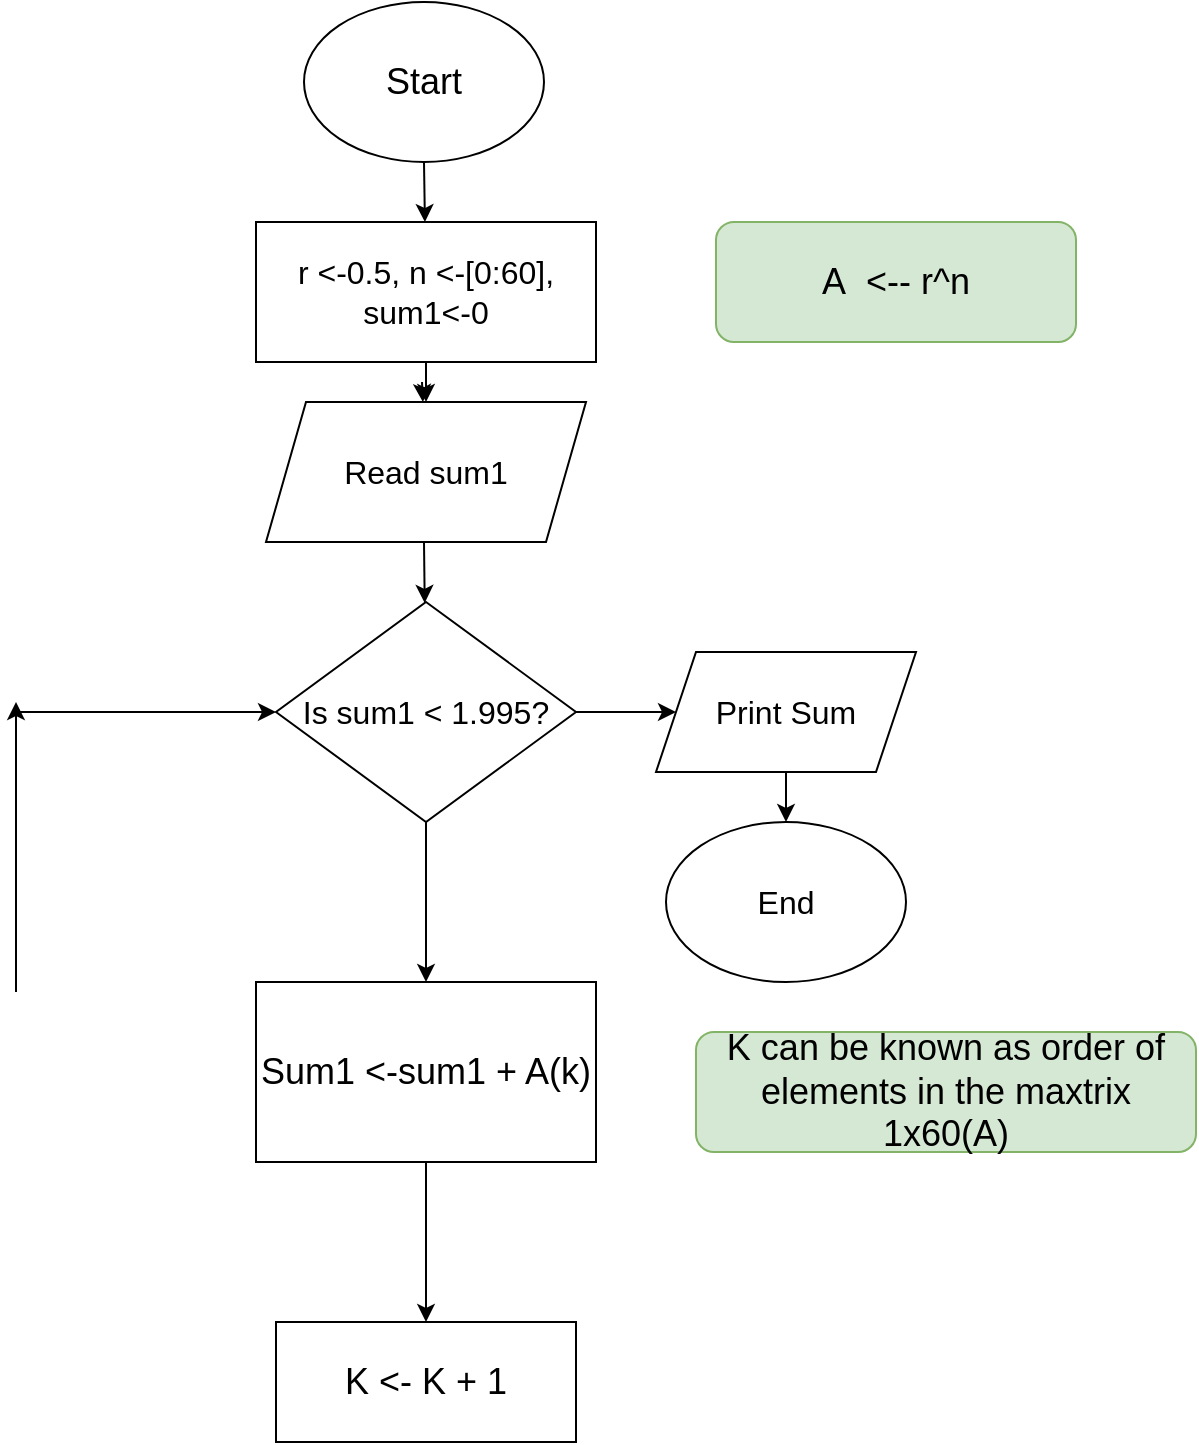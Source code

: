 <mxfile version="13.7.3" type="github">
  <diagram id="JvSfBq5KvNLxx1vOSjJO" name="Page-1">
    <mxGraphModel dx="1038" dy="585" grid="1" gridSize="10" guides="1" tooltips="1" connect="1" arrows="1" fold="1" page="1" pageScale="1" pageWidth="827" pageHeight="1169" math="0" shadow="0">
      <root>
        <mxCell id="0" />
        <mxCell id="1" parent="0" />
        <object label="&lt;font style=&quot;font-size: 18px&quot;&gt;&lt;font&gt;Star&lt;/font&gt;t&lt;/font&gt;" Start="" id="a6H54nHcvBli1Nq9G8E5-1">
          <mxCell style="ellipse;whiteSpace=wrap;html=1;" parent="1" vertex="1">
            <mxGeometry x="354" y="10" width="120" height="80" as="geometry" />
          </mxCell>
        </object>
        <mxCell id="a6H54nHcvBli1Nq9G8E5-2" value="" style="endArrow=classic;html=1;exitX=0.5;exitY=1;exitDx=0;exitDy=0;" parent="1" source="a6H54nHcvBli1Nq9G8E5-1" target="a6H54nHcvBli1Nq9G8E5-3" edge="1">
          <mxGeometry width="50" height="50" relative="1" as="geometry">
            <mxPoint x="414" y="110" as="sourcePoint" />
            <mxPoint x="414" y="160" as="targetPoint" />
          </mxGeometry>
        </mxCell>
        <mxCell id="a6H54nHcvBli1Nq9G8E5-9" value="" style="edgeStyle=orthogonalEdgeStyle;rounded=0;orthogonalLoop=1;jettySize=auto;html=1;exitX=0.5;exitY=1;exitDx=0;exitDy=0;" parent="1" source="a6H54nHcvBli1Nq9G8E5-3" target="a6H54nHcvBli1Nq9G8E5-5" edge="1">
          <mxGeometry relative="1" as="geometry">
            <Array as="points">
              <mxPoint x="415" y="190" />
            </Array>
          </mxGeometry>
        </mxCell>
        <mxCell id="a6H54nHcvBli1Nq9G8E5-3" value="&lt;font size=&quot;3&quot;&gt;r &amp;lt;-0.5, n &amp;lt;-[0:60], sum1&amp;lt;-0&lt;/font&gt;" style="rounded=0;whiteSpace=wrap;html=1;" parent="1" vertex="1">
          <mxGeometry x="330" y="120" width="170" height="70" as="geometry" />
        </mxCell>
        <mxCell id="a6H54nHcvBli1Nq9G8E5-4" value="" style="endArrow=classic;html=1;" parent="1" target="a6H54nHcvBli1Nq9G8E5-5" edge="1">
          <mxGeometry width="50" height="50" relative="1" as="geometry">
            <mxPoint x="413" y="200" as="sourcePoint" />
            <mxPoint x="413" y="240" as="targetPoint" />
            <Array as="points" />
          </mxGeometry>
        </mxCell>
        <mxCell id="a6H54nHcvBli1Nq9G8E5-5" value="&lt;font size=&quot;3&quot;&gt;Read sum1&lt;/font&gt;" style="shape=parallelogram;perimeter=parallelogramPerimeter;whiteSpace=wrap;html=1;fixedSize=1;" parent="1" vertex="1">
          <mxGeometry x="335" y="210" width="160" height="70" as="geometry" />
        </mxCell>
        <mxCell id="a6H54nHcvBli1Nq9G8E5-7" value="" style="endArrow=classic;html=1;" parent="1" target="a6H54nHcvBli1Nq9G8E5-8" edge="1">
          <mxGeometry width="50" height="50" relative="1" as="geometry">
            <mxPoint x="414" y="280" as="sourcePoint" />
            <mxPoint x="414" y="330" as="targetPoint" />
          </mxGeometry>
        </mxCell>
        <mxCell id="a6H54nHcvBli1Nq9G8E5-8" value="&lt;font size=&quot;3&quot;&gt;Is sum1 &amp;lt; 1.995?&lt;/font&gt;" style="rhombus;whiteSpace=wrap;html=1;" parent="1" vertex="1">
          <mxGeometry x="340" y="310" width="150" height="110" as="geometry" />
        </mxCell>
        <mxCell id="a6H54nHcvBli1Nq9G8E5-12" value="" style="endArrow=classic;html=1;exitX=1;exitY=0.5;exitDx=0;exitDy=0;" parent="1" source="a6H54nHcvBli1Nq9G8E5-8" target="a6H54nHcvBli1Nq9G8E5-13" edge="1">
          <mxGeometry width="50" height="50" relative="1" as="geometry">
            <mxPoint x="490" y="370" as="sourcePoint" />
            <mxPoint x="570" y="365" as="targetPoint" />
          </mxGeometry>
        </mxCell>
        <mxCell id="a6H54nHcvBli1Nq9G8E5-13" value="&lt;font size=&quot;3&quot;&gt;Print Sum&lt;/font&gt;" style="shape=parallelogram;perimeter=parallelogramPerimeter;whiteSpace=wrap;html=1;fixedSize=1;" parent="1" vertex="1">
          <mxGeometry x="530" y="335" width="130" height="60" as="geometry" />
        </mxCell>
        <mxCell id="a6H54nHcvBli1Nq9G8E5-14" value="" style="endArrow=classic;html=1;exitX=0.5;exitY=1;exitDx=0;exitDy=0;" parent="1" source="a6H54nHcvBli1Nq9G8E5-13" target="a6H54nHcvBli1Nq9G8E5-15" edge="1">
          <mxGeometry width="50" height="50" relative="1" as="geometry">
            <mxPoint x="580" y="470" as="sourcePoint" />
            <mxPoint x="595" y="460" as="targetPoint" />
          </mxGeometry>
        </mxCell>
        <mxCell id="a6H54nHcvBli1Nq9G8E5-15" value="&lt;font size=&quot;3&quot;&gt;End&lt;/font&gt;" style="ellipse;whiteSpace=wrap;html=1;" parent="1" vertex="1">
          <mxGeometry x="535" y="420" width="120" height="80" as="geometry" />
        </mxCell>
        <mxCell id="a6H54nHcvBli1Nq9G8E5-16" value="" style="endArrow=classic;html=1;entryX=0;entryY=0.5;entryDx=0;entryDy=0;" parent="1" target="a6H54nHcvBli1Nq9G8E5-8" edge="1">
          <mxGeometry width="50" height="50" relative="1" as="geometry">
            <mxPoint x="210" y="365" as="sourcePoint" />
            <mxPoint x="260" y="330" as="targetPoint" />
          </mxGeometry>
        </mxCell>
        <mxCell id="a6H54nHcvBli1Nq9G8E5-17" value="" style="endArrow=classic;html=1;" parent="1" edge="1">
          <mxGeometry width="50" height="50" relative="1" as="geometry">
            <mxPoint x="210" y="505" as="sourcePoint" />
            <mxPoint x="210" y="360" as="targetPoint" />
          </mxGeometry>
        </mxCell>
        <mxCell id="a6H54nHcvBli1Nq9G8E5-18" value="" style="endArrow=classic;html=1;exitX=0.5;exitY=1;exitDx=0;exitDy=0;" parent="1" source="a6H54nHcvBli1Nq9G8E5-8" target="a6H54nHcvBli1Nq9G8E5-19" edge="1">
          <mxGeometry width="50" height="50" relative="1" as="geometry">
            <mxPoint x="390" y="600" as="sourcePoint" />
            <mxPoint x="415" y="510" as="targetPoint" />
          </mxGeometry>
        </mxCell>
        <mxCell id="a6H54nHcvBli1Nq9G8E5-19" value="&lt;font style=&quot;font-size: 18px&quot;&gt;Sum1 &amp;lt;-sum1 + A(k)&lt;/font&gt;" style="rounded=0;whiteSpace=wrap;html=1;" parent="1" vertex="1">
          <mxGeometry x="330" y="500" width="170" height="90" as="geometry" />
        </mxCell>
        <mxCell id="a6H54nHcvBli1Nq9G8E5-20" value="&lt;font style=&quot;font-size: 18px&quot;&gt;A&amp;nbsp; &amp;lt;-- r^n&lt;/font&gt;" style="rounded=1;whiteSpace=wrap;html=1;fillColor=#d5e8d4;strokeColor=#82b366;" parent="1" vertex="1">
          <mxGeometry x="560" y="120" width="180" height="60" as="geometry" />
        </mxCell>
        <mxCell id="a6H54nHcvBli1Nq9G8E5-22" value="" style="endArrow=classic;html=1;exitX=0.5;exitY=1;exitDx=0;exitDy=0;" parent="1" source="a6H54nHcvBli1Nq9G8E5-19" target="a6H54nHcvBli1Nq9G8E5-23" edge="1">
          <mxGeometry width="50" height="50" relative="1" as="geometry">
            <mxPoint x="430" y="635" as="sourcePoint" />
            <mxPoint x="415" y="630" as="targetPoint" />
          </mxGeometry>
        </mxCell>
        <mxCell id="a6H54nHcvBli1Nq9G8E5-23" value="&lt;font style=&quot;font-size: 18px&quot;&gt;K &amp;lt;- K + 1&lt;/font&gt;" style="rounded=0;whiteSpace=wrap;html=1;" parent="1" vertex="1">
          <mxGeometry x="340" y="670" width="150" height="60" as="geometry" />
        </mxCell>
        <mxCell id="a6H54nHcvBli1Nq9G8E5-24" value="&lt;font style=&quot;font-size: 18px&quot;&gt;K can be known as order of elements in the maxtrix 1x60(A)&lt;/font&gt;" style="rounded=1;whiteSpace=wrap;html=1;fillColor=#d5e8d4;strokeColor=#82b366;" parent="1" vertex="1">
          <mxGeometry x="550" y="525" width="250" height="60" as="geometry" />
        </mxCell>
      </root>
    </mxGraphModel>
  </diagram>
</mxfile>
